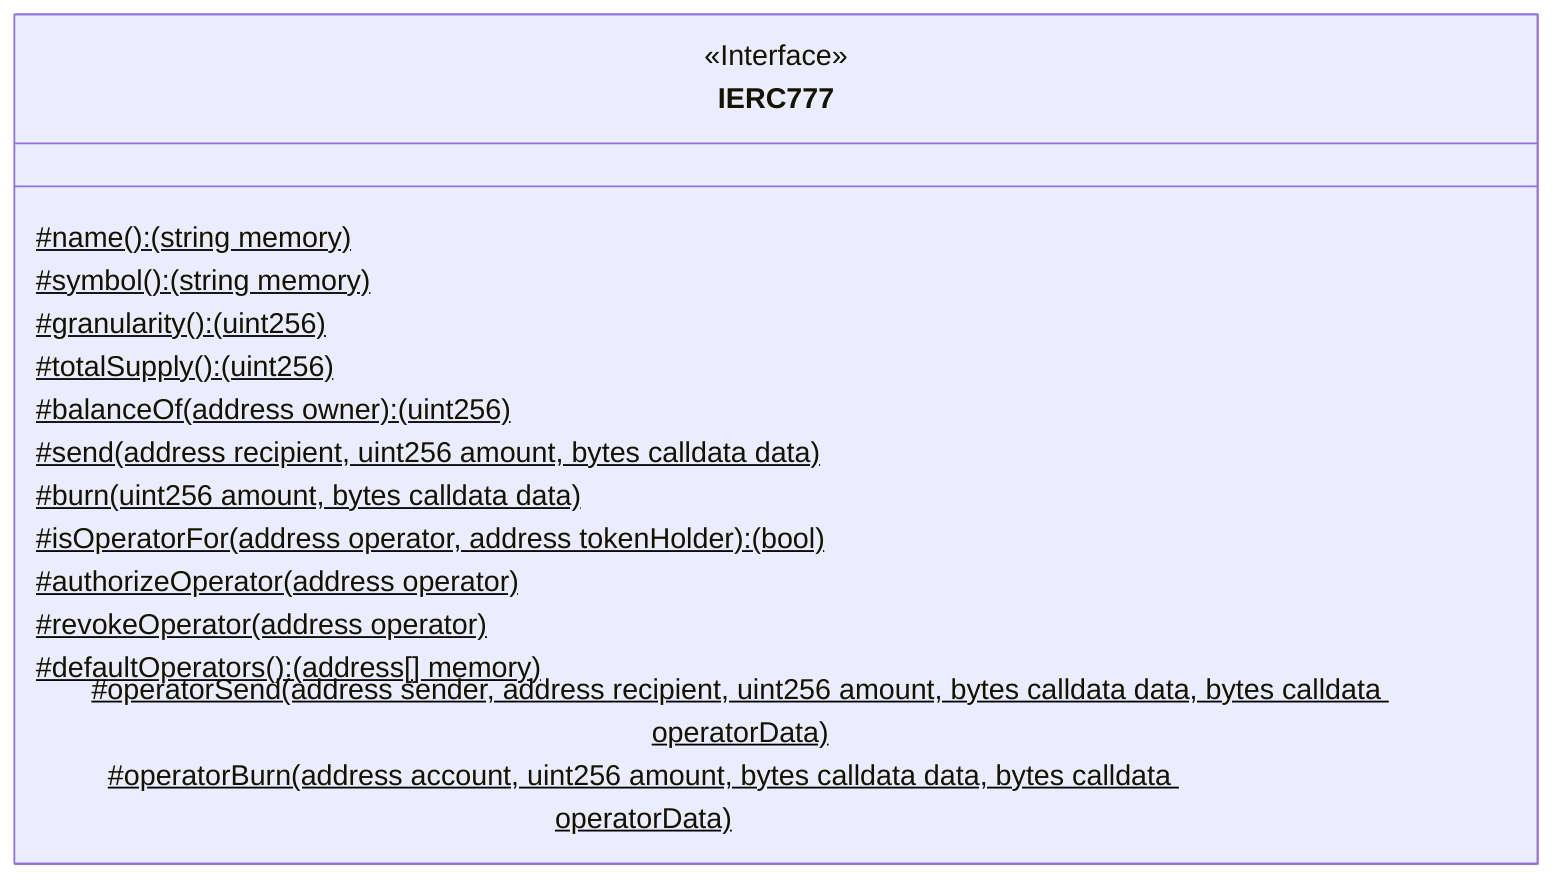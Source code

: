 classDiagram
  %% 506:6223:0
  class IERC777 {
    <<Interface>>
    #name(): (string memory)$
    #symbol(): (string memory)$
    #granularity(): (uint256)$
    #totalSupply(): (uint256)$
    #balanceOf(address owner): (uint256)$
    #send(address recipient, uint256 amount, bytes calldata data)$
    #burn(uint256 amount, bytes calldata data)$
    #isOperatorFor(address operator, address tokenHolder): (bool)$
    #authorizeOperator(address operator)$
    #revokeOperator(address operator)$
    #defaultOperators(): (address[] memory)$
    #operatorSend(address sender, address recipient, uint256 amount, bytes calldata data, bytes calldata operatorData)$
    #operatorBurn(address account, uint256 amount, bytes calldata data, bytes calldata operatorData)$
  }